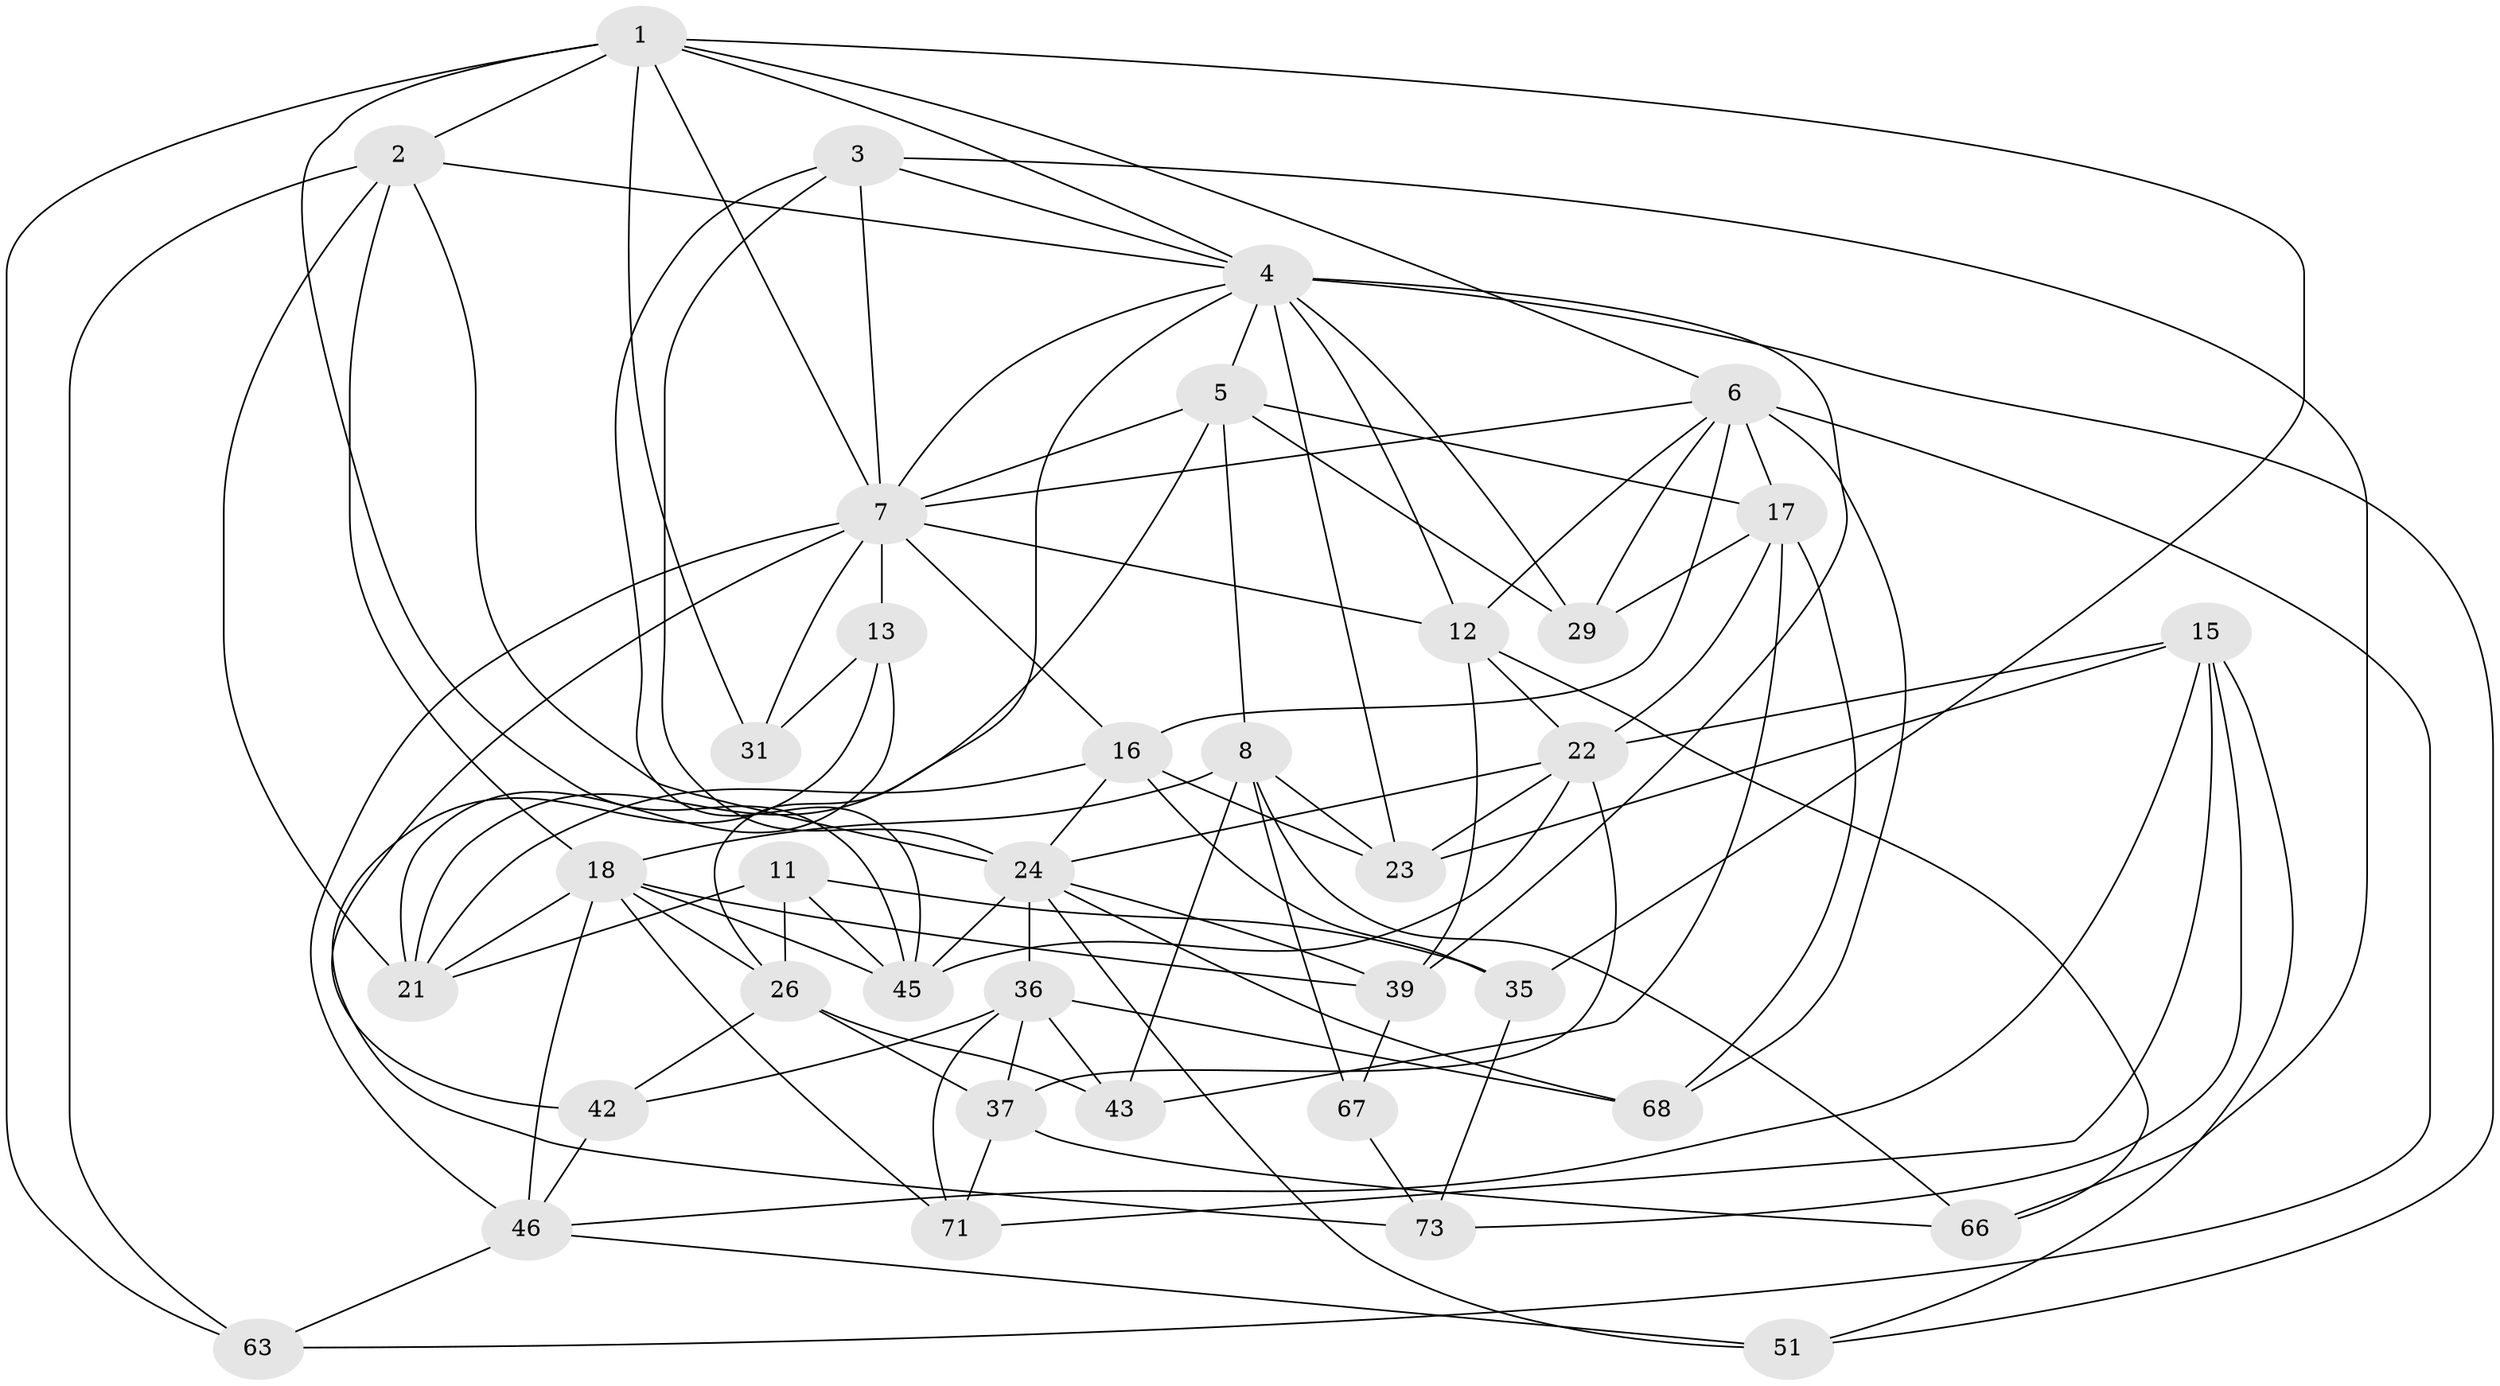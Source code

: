 // original degree distribution, {4: 1.0}
// Generated by graph-tools (version 1.1) at 2025/16/03/09/25 04:16:44]
// undirected, 37 vertices, 104 edges
graph export_dot {
graph [start="1"]
  node [color=gray90,style=filled];
  1 [super="+20"];
  2 [super="+47"];
  3 [super="+19"];
  4 [super="+34+32"];
  5 [super="+25"];
  6 [super="+14"];
  7 [super="+58+9"];
  8 [super="+10"];
  11;
  12 [super="+28"];
  13 [super="+30"];
  15 [super="+33"];
  16 [super="+44"];
  17 [super="+54"];
  18 [super="+53+62"];
  21 [super="+69"];
  22 [super="+52+49"];
  23 [super="+60"];
  24 [super="+59+41"];
  26 [super="+64"];
  29;
  31;
  35;
  36 [super="+38"];
  37 [super="+56"];
  39 [super="+70"];
  42;
  43;
  45 [super="+57"];
  46 [super="+48"];
  51;
  63;
  66;
  67;
  68;
  71;
  73;
  1 -- 35;
  1 -- 45;
  1 -- 7;
  1 -- 2;
  1 -- 4;
  1 -- 6;
  1 -- 63;
  1 -- 31;
  2 -- 21;
  2 -- 63;
  2 -- 4;
  2 -- 18;
  2 -- 24;
  3 -- 66;
  3 -- 24 [weight=2];
  3 -- 7;
  3 -- 4;
  3 -- 45;
  4 -- 29;
  4 -- 51;
  4 -- 5;
  4 -- 23;
  4 -- 39;
  4 -- 12 [weight=2];
  4 -- 26;
  4 -- 7;
  5 -- 29;
  5 -- 21;
  5 -- 7;
  5 -- 17;
  5 -- 8;
  6 -- 68;
  6 -- 63;
  6 -- 17;
  6 -- 7;
  6 -- 12;
  6 -- 29;
  6 -- 16;
  7 -- 31;
  7 -- 46;
  7 -- 13 [weight=2];
  7 -- 42;
  7 -- 12;
  7 -- 16;
  8 -- 23 [weight=2];
  8 -- 43;
  8 -- 18;
  8 -- 66;
  8 -- 67 [weight=2];
  11 -- 35;
  11 -- 26;
  11 -- 45;
  11 -- 21;
  12 -- 39 [weight=2];
  12 -- 66;
  12 -- 22;
  13 -- 31 [weight=2];
  13 -- 73;
  13 -- 21;
  15 -- 73;
  15 -- 51;
  15 -- 71;
  15 -- 46;
  15 -- 23;
  15 -- 22;
  16 -- 35;
  16 -- 23;
  16 -- 21;
  16 -- 24;
  17 -- 29;
  17 -- 22;
  17 -- 43;
  17 -- 68;
  18 -- 46;
  18 -- 71;
  18 -- 39;
  18 -- 21;
  18 -- 26;
  18 -- 45;
  22 -- 23;
  22 -- 37 [weight=2];
  22 -- 45;
  22 -- 24;
  24 -- 45;
  24 -- 51;
  24 -- 39;
  24 -- 36;
  24 -- 68;
  26 -- 43;
  26 -- 42;
  26 -- 37;
  35 -- 73;
  36 -- 43;
  36 -- 42;
  36 -- 68;
  36 -- 71;
  36 -- 37;
  37 -- 71;
  37 -- 66;
  39 -- 67;
  42 -- 46;
  46 -- 51;
  46 -- 63;
  67 -- 73;
}
